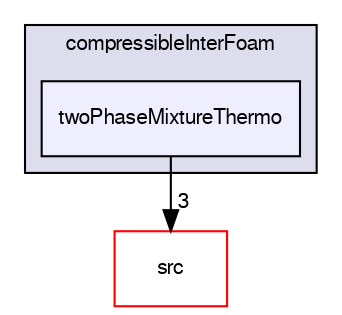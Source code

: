 digraph "applications/solvers/multiphase/compressibleInterFoam/twoPhaseMixtureThermo" {
  bgcolor=transparent;
  compound=true
  node [ fontsize="10", fontname="FreeSans"];
  edge [ labelfontsize="10", labelfontname="FreeSans"];
  subgraph clusterdir_fb05bcc430bbe51efa429e7fa7725607 {
    graph [ bgcolor="#ddddee", pencolor="black", label="compressibleInterFoam" fontname="FreeSans", fontsize="10", URL="dir_fb05bcc430bbe51efa429e7fa7725607.html"]
  dir_68db7f353b564b3fa2c0d239691ab319 [shape=box, label="twoPhaseMixtureThermo", style="filled", fillcolor="#eeeeff", pencolor="black", URL="dir_68db7f353b564b3fa2c0d239691ab319.html"];
  }
  dir_68267d1309a1af8e8297ef4c3efbcdba [shape=box label="src" color="red" URL="dir_68267d1309a1af8e8297ef4c3efbcdba.html"];
  dir_68db7f353b564b3fa2c0d239691ab319->dir_68267d1309a1af8e8297ef4c3efbcdba [headlabel="3", labeldistance=1.5 headhref="dir_000137_000577.html"];
}

